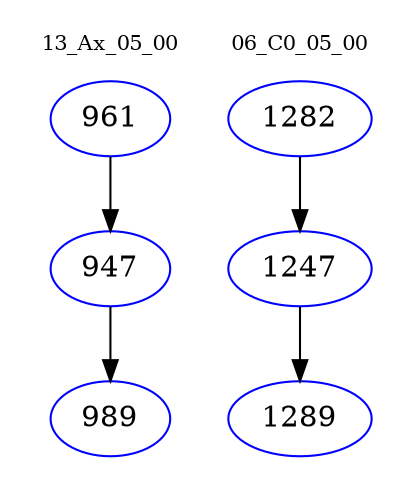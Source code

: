 digraph{
subgraph cluster_0 {
color = white
label = "13_Ax_05_00";
fontsize=10;
T0_961 [label="961", color="blue"]
T0_961 -> T0_947 [color="black"]
T0_947 [label="947", color="blue"]
T0_947 -> T0_989 [color="black"]
T0_989 [label="989", color="blue"]
}
subgraph cluster_1 {
color = white
label = "06_C0_05_00";
fontsize=10;
T1_1282 [label="1282", color="blue"]
T1_1282 -> T1_1247 [color="black"]
T1_1247 [label="1247", color="blue"]
T1_1247 -> T1_1289 [color="black"]
T1_1289 [label="1289", color="blue"]
}
}
